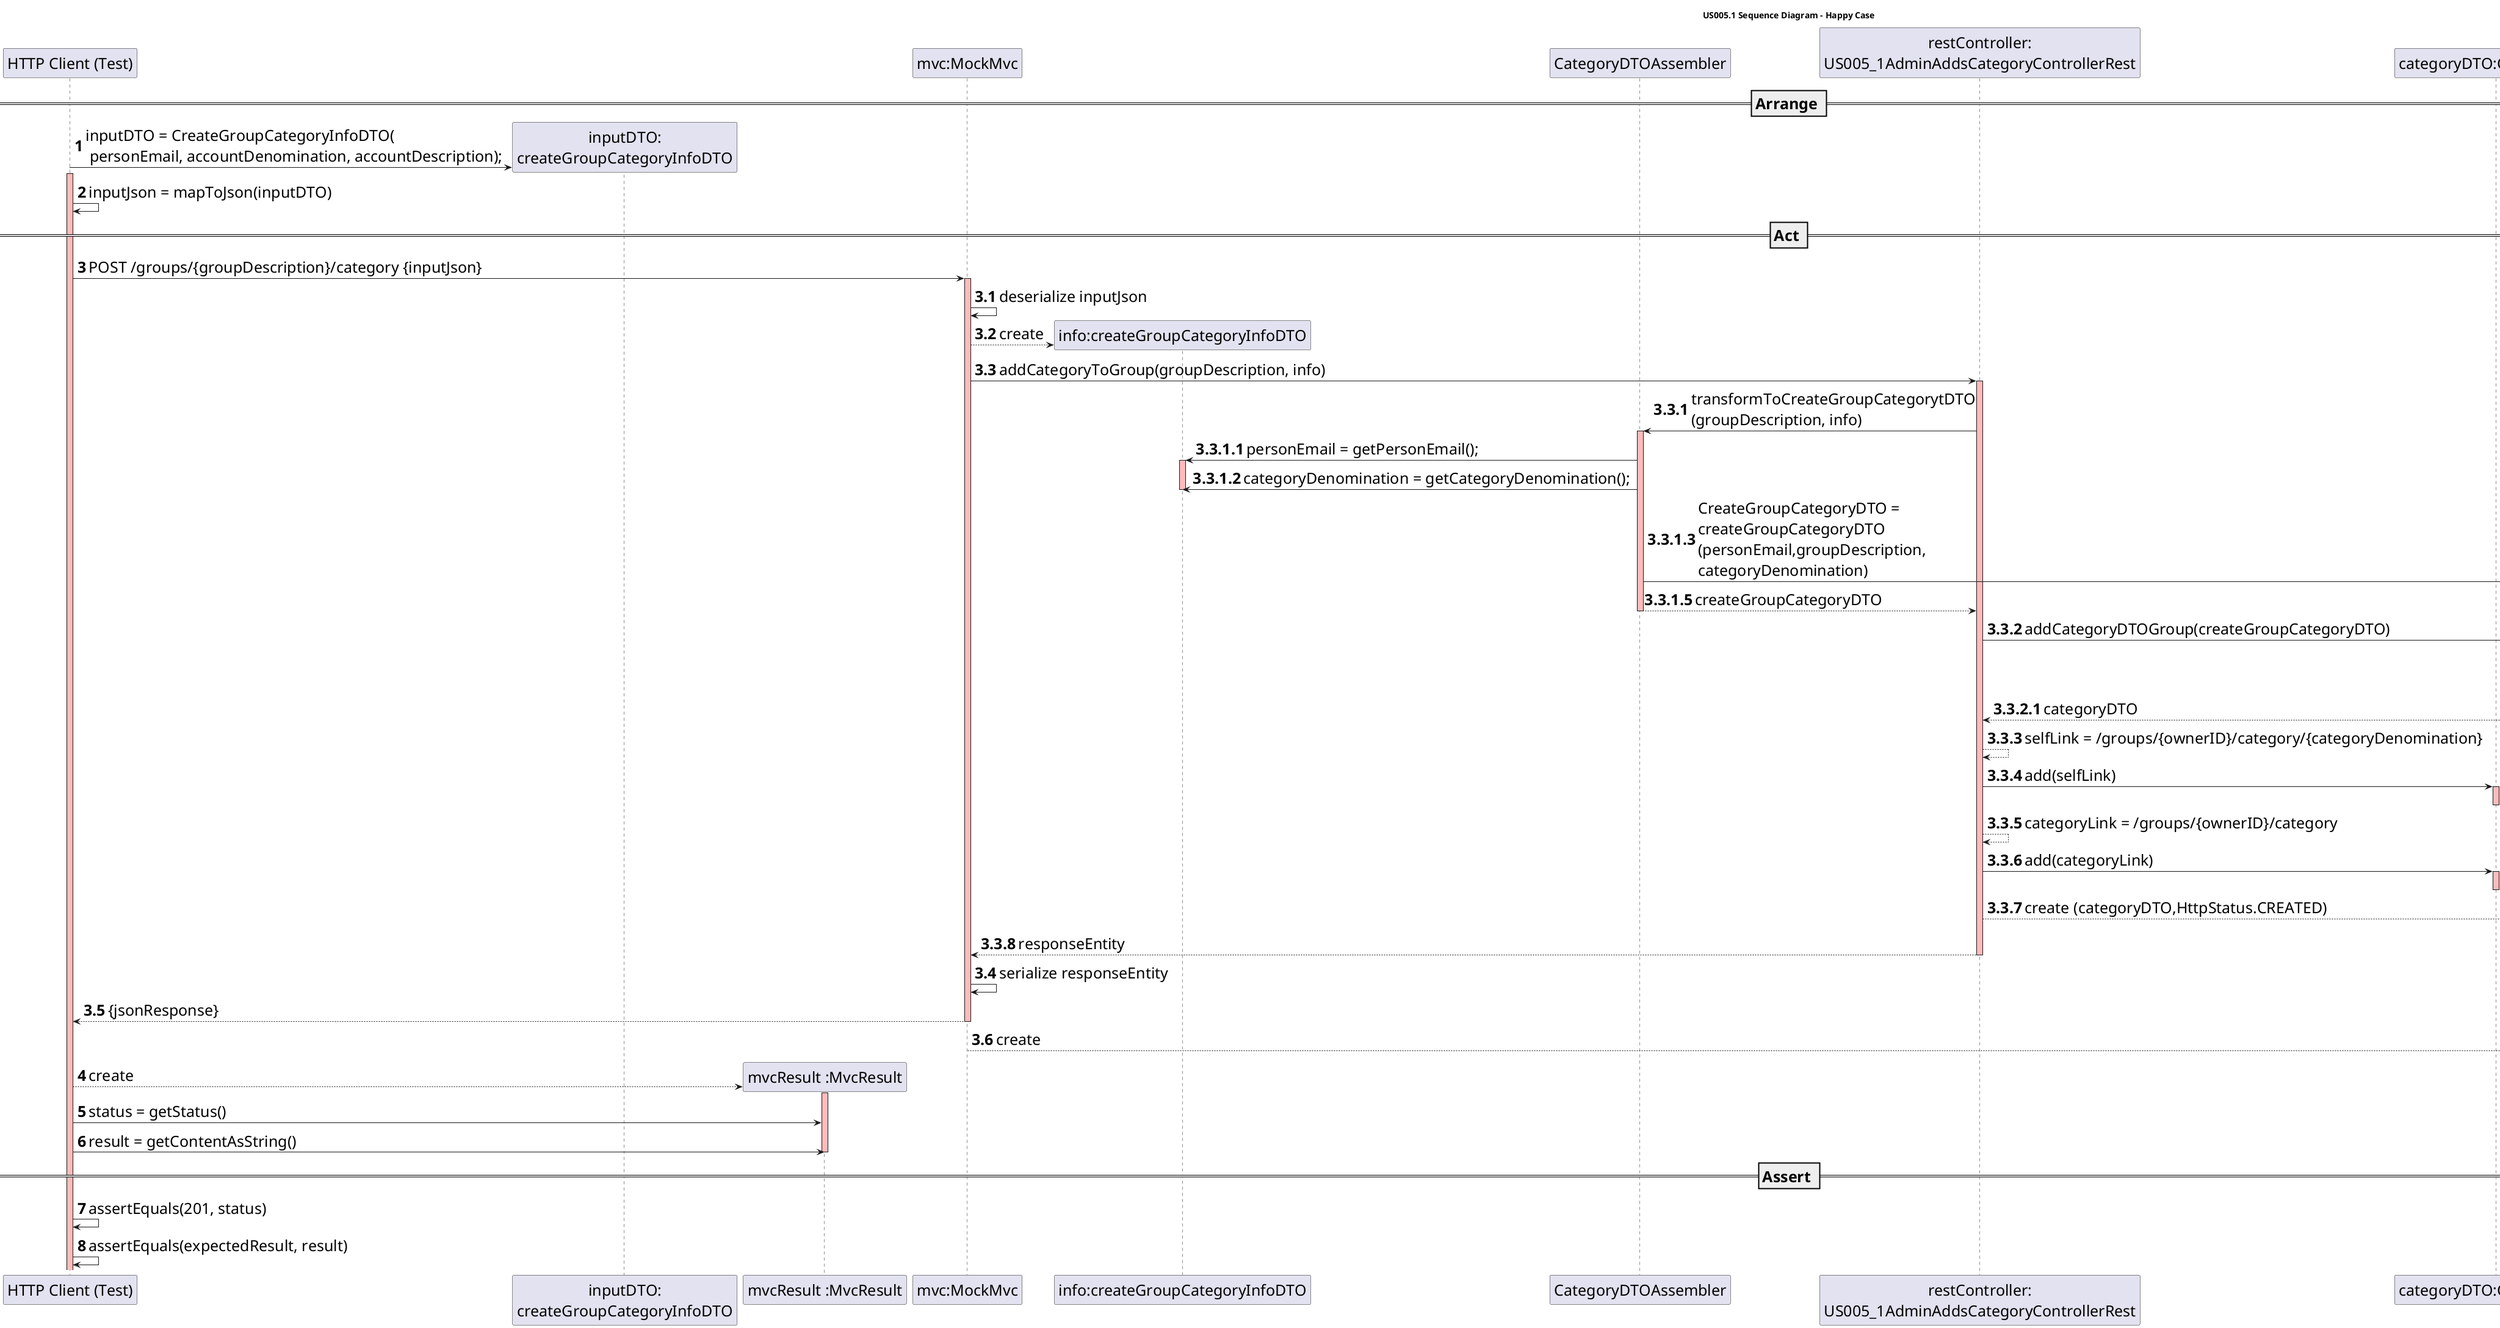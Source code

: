 @startuml
skinparam DefaultFontSize 25
title US005.1 Sequence Diagram - Happy Case

participant "HTTP Client (Test)"
participant "inputDTO:\ncreateGroupCategoryInfoDTO"
participant "mvcResult :MvcResult"
participant "mvc:MockMvc"
participant "info:createGroupCategoryInfoDTO"
participant "CategoryDTOAssembler"
participant "restController:\nUS005_1AdminAddsCategoryControllerRest"
participant "categoryDTO:CategoryDTO"
participant "service:\nUS005_1AdminAddsCategoryToGroupService"

== Arrange ==
autonumber
create "inputDTO:\ncreateGroupCategoryInfoDTO"
"HTTP Client (Test)" -> "inputDTO:\ncreateGroupCategoryInfoDTO": inputDTO = CreateGroupCategoryInfoDTO(\n personEmail, accountDenomination, accountDescription);
activate "HTTP Client (Test)" #FFBBBB
"HTTP Client (Test)" -> "HTTP Client (Test)": inputJson = mapToJson(inputDTO)

== Act ==

"HTTP Client (Test)" -> "mvc:MockMvc" : POST /groups/{groupDescription}/category {inputJson}
activate "mvc:MockMvc"  #FFBBBB

autonumber 3.1
"mvc:MockMvc" -> "mvc:MockMvc" : deserialize inputJson
create "info:createGroupCategoryInfoDTO"
"mvc:MockMvc"-->"info:createGroupCategoryInfoDTO" :create

"mvc:MockMvc"-> "restController:\nUS005_1AdminAddsCategoryControllerRest": addCategoryToGroup(groupDescription, info)
activate "restController:\nUS005_1AdminAddsCategoryControllerRest" #FFBBBB
autonumber 3.3.1
"restController:\nUS005_1AdminAddsCategoryControllerRest"-> "CategoryDTOAssembler":transformToCreateGroupCategorytDTO\n(groupDescription, info)
activate "CategoryDTOAssembler" #FFBBBB
autonumber 3.3.1.1

"CategoryDTOAssembler" -> "info:createGroupCategoryInfoDTO" : personEmail = getPersonEmail();
activate "info:createGroupCategoryInfoDTO" #FFBBBB
"CategoryDTOAssembler" -> "info:createGroupCategoryInfoDTO" : categoryDenomination = getCategoryDenomination();
deactivate "info:createGroupCategoryInfoDTO"

create "createGroupCategoryDTO:\nCreateGroupCategoryDTO"
"CategoryDTOAssembler" -> "createGroupCategoryDTO:\nCreateGroupCategoryDTO" : CreateGroupCategoryDTO = \ncreateGroupCategoryDTO\n(personEmail,groupDescription, \ncategoryDenomination)
deactivate "createGroupCategoryDTO:\nCreateGroupCategoryDTO"
autonumber 3.3.1.5
"CategoryDTOAssembler" --> "restController:\nUS005_1AdminAddsCategoryControllerRest" : createGroupCategoryDTO
deactivate "CategoryDTOAssembler"

autonumber 3.3.2
"restController:\nUS005_1AdminAddsCategoryControllerRest"->"service:\nUS005_1AdminAddsCategoryToGroupService": addCategoryDTOGroup(createGroupCategoryDTO)
activate "service:\nUS005_1AdminAddsCategoryToGroupService" #FFBBBB
autonumber 3.3.2.1

ref over "service:\nUS005_1AdminAddsCategoryToGroupService": US005_1AdminAddsCategory_Part2
"service:\nUS005_1AdminAddsCategoryToGroupService" --> "restController:\nUS005_1AdminAddsCategoryControllerRest" : categoryDTO

autonumber 3.3.3
deactivate "service:\nUS005_1AdminAddsCategoryToGroupService" #FFBBBB
"restController:\nUS005_1AdminAddsCategoryControllerRest"--> "restController:\nUS005_1AdminAddsCategoryControllerRest": selfLink = /groups/{ownerID}/category/{categoryDenomination}
"restController:\nUS005_1AdminAddsCategoryControllerRest"-> "categoryDTO:CategoryDTO": add(selfLink)
activate "categoryDTO:CategoryDTO" #FFBBBB
deactivate "categoryDTO:CategoryDTO" #FFBBBB

"restController:\nUS005_1AdminAddsCategoryControllerRest"--> "restController:\nUS005_1AdminAddsCategoryControllerRest": categoryLink = /groups/{ownerID}/category
"restController:\nUS005_1AdminAddsCategoryControllerRest"-> "categoryDTO:CategoryDTO": add(categoryLink)
activate "categoryDTO:CategoryDTO" #FFBBBB
deactivate "categoryDTO:CategoryDTO" #FFBBBB

create "responseEntity:Response Entity"
"restController:\nUS005_1AdminAddsCategoryControllerRest" --> "responseEntity:Response Entity" : create (categoryDTO,HttpStatus.CREATED)
"restController:\nUS005_1AdminAddsCategoryControllerRest" --> "mvc:MockMvc": responseEntity
deactivate "restController:\nUS005_1AdminAddsCategoryControllerRest"
deactivate "restController:\nUS005_1AdminAddsCategoryControllerRest"

autonumber 3.4
"mvc:MockMvc" -> "mvc:MockMvc" : serialize responseEntity

"HTTP Client (Test)" <-- "mvc:MockMvc" : {jsonResponse}
deactivate "mvc:MockMvc"

create "resultAction:ResultAction"
"resultAction:ResultAction" <-- "mvc:MockMvc" : create
activate "resultAction:ResultAction" #FFBBBB
deactivate "mvc:MockMvc"

autonumber 4
create "mvcResult :MvcResult"
"HTTP Client (Test)" --> "mvcResult :MvcResult" : create

autonumber 5
activate "mvcResult :MvcResult" #FFBBBB
"HTTP Client (Test)" -> "mvcResult :MvcResult" : status = getStatus()
"HTTP Client (Test)" -> "mvcResult :MvcResult" : result = getContentAsString()
deactivate "mvcResult :MvcResult" #FFBBBB

== Assert ==

"HTTP Client (Test)" -> "HTTP Client (Test)" : assertEquals(201, status)
"HTTP Client (Test)" -> "HTTP Client (Test)" : assertEquals(expectedResult, result)

deactivate "service:\nUS005_1AdminAddsCategoryToGroupService"

@enduml
